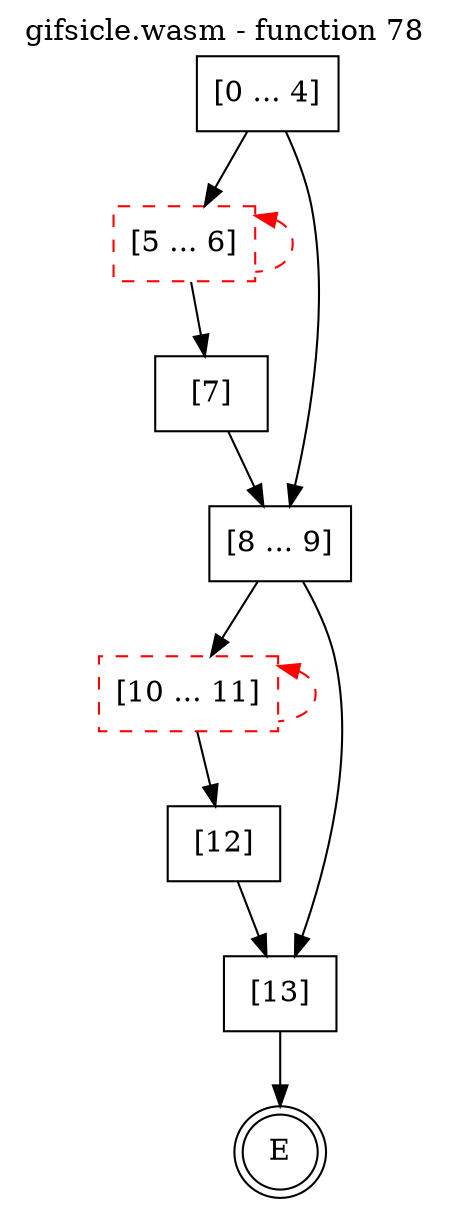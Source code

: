 digraph finite_state_machine {
    label = "gifsicle.wasm - function 78"
    labelloc =  t
    labelfontsize = 16
    labelfontcolor = black
    labelfontname = "Helvetica"
    node [shape = doublecircle]; E ;
    node [shape = box];
    node [shape=box, color=black, style=solid] 0[label="[0 ... 4]"]
    node [shape=box, color=red, style=dashed] 5[label="[5 ... 6]"]
    node [shape=box, color=black, style=solid] 7[label="[7]"]
    node [shape=box, color=black, style=solid] 8[label="[8 ... 9]"]
    node [shape=box, color=red, style=dashed] 10[label="[10 ... 11]"]
    node [shape=box, color=black, style=solid] 12[label="[12]"]
    node [shape=box, color=black, style=solid] 13[label="[13]"]
    0 -> 5;
    0 -> 8;
    5 -> 7;
    5 -> 5[style="dashed" color="red" dir=back];
    7 -> 8;
    8 -> 10;
    8 -> 13;
    10 -> 12;
    10 -> 10[style="dashed" color="red" dir=back];
    12 -> 13;
    13 -> E;
}

